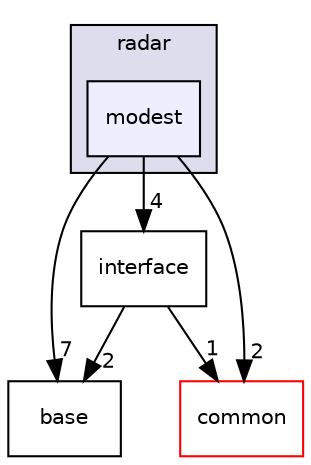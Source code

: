 digraph "modules/perception/obstacle/radar/modest" {
  compound=true
  node [ fontsize="10", fontname="Helvetica"];
  edge [ labelfontsize="10", labelfontname="Helvetica"];
  subgraph clusterdir_3395c353662ff5643b569ebaceb9d829 {
    graph [ bgcolor="#ddddee", pencolor="black", label="radar" fontname="Helvetica", fontsize="10", URL="dir_3395c353662ff5643b569ebaceb9d829.html"]
  dir_64e1e21a3726adc469a813183b2d1cb8 [shape=box, label="modest", style="filled", fillcolor="#eeeeff", pencolor="black", URL="dir_64e1e21a3726adc469a813183b2d1cb8.html"];
  }
  dir_3220e30e13cded4e45f58b87a1a3558a [shape=box label="base" URL="dir_3220e30e13cded4e45f58b87a1a3558a.html"];
  dir_9a5e51f49964887903df6eed98080585 [shape=box label="common" fillcolor="white" style="filled" color="red" URL="dir_9a5e51f49964887903df6eed98080585.html"];
  dir_52b8ab4dee3e6973d678e6493128313c [shape=box label="interface" URL="dir_52b8ab4dee3e6973d678e6493128313c.html"];
  dir_64e1e21a3726adc469a813183b2d1cb8->dir_3220e30e13cded4e45f58b87a1a3558a [headlabel="7", labeldistance=1.5 headhref="dir_000166_000037.html"];
  dir_64e1e21a3726adc469a813183b2d1cb8->dir_9a5e51f49964887903df6eed98080585 [headlabel="2", labeldistance=1.5 headhref="dir_000166_000050.html"];
  dir_64e1e21a3726adc469a813183b2d1cb8->dir_52b8ab4dee3e6973d678e6493128313c [headlabel="4", labeldistance=1.5 headhref="dir_000166_000165.html"];
  dir_52b8ab4dee3e6973d678e6493128313c->dir_3220e30e13cded4e45f58b87a1a3558a [headlabel="2", labeldistance=1.5 headhref="dir_000165_000037.html"];
  dir_52b8ab4dee3e6973d678e6493128313c->dir_9a5e51f49964887903df6eed98080585 [headlabel="1", labeldistance=1.5 headhref="dir_000165_000050.html"];
}
